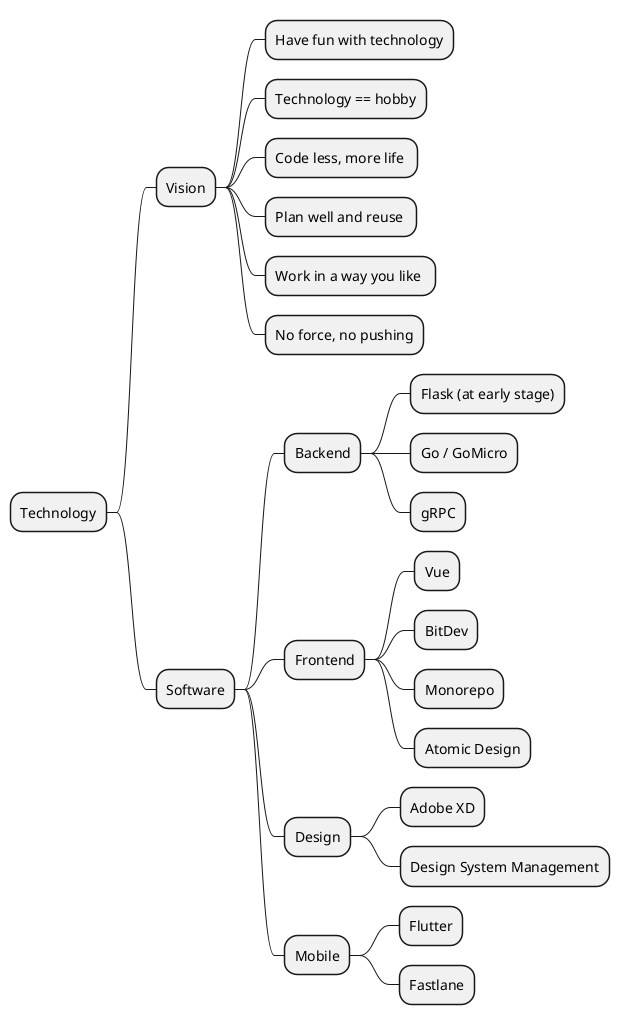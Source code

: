 @startmindmap Technology

* Technology
** Vision
*** Have fun with technology
*** Technology == hobby
*** Code less, more life 
*** Plan well and reuse 
*** Work in a way you like 
*** No force, no pushing
** Software
*** Backend
**** Flask (at early stage)
**** Go / GoMicro
**** gRPC
*** Frontend
**** Vue
**** BitDev
**** Monorepo
**** Atomic Design
*** Design
**** Adobe XD
**** Design System Management
*** Mobile
**** Flutter
**** Fastlane
 
@endmindmap